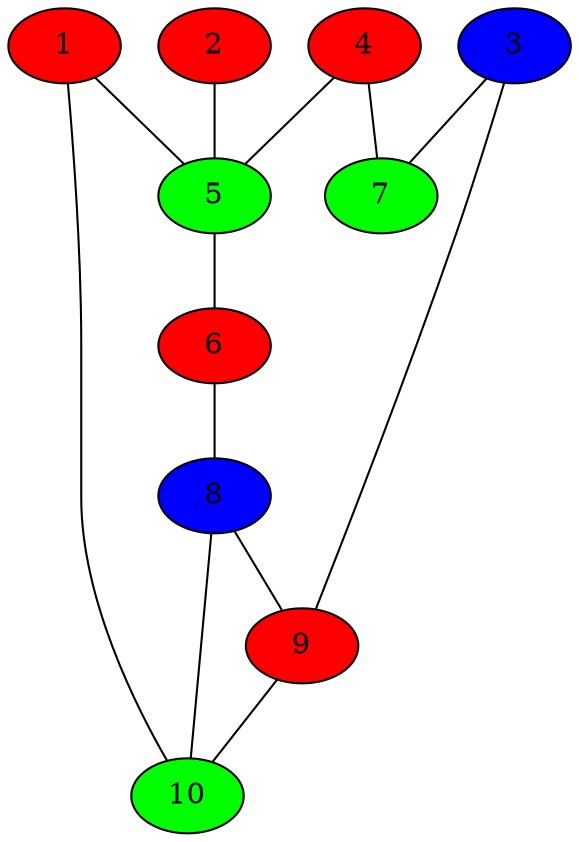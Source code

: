 graph dothi
{
1 [fillcolor=red, style=filled];
2 [fillcolor=red, style=filled];
3 [fillcolor=blue, style=filled];
4 [fillcolor=red, style=filled];
5 [fillcolor=green, style=filled];
6 [fillcolor=red, style=filled];
7 [fillcolor=green, style=filled];
8 [fillcolor=blue, style=filled];
9 [fillcolor=red, style=filled];
10 [fillcolor=green, style=filled];
1 -- 5;
1 -- 10;
2 -- 5;
3 -- 7;
3 -- 9;
4 -- 5;
4 -- 7;
5 -- 6;
6 -- 8;
8 -- 9;
8 -- 10;
9 -- 10;
}